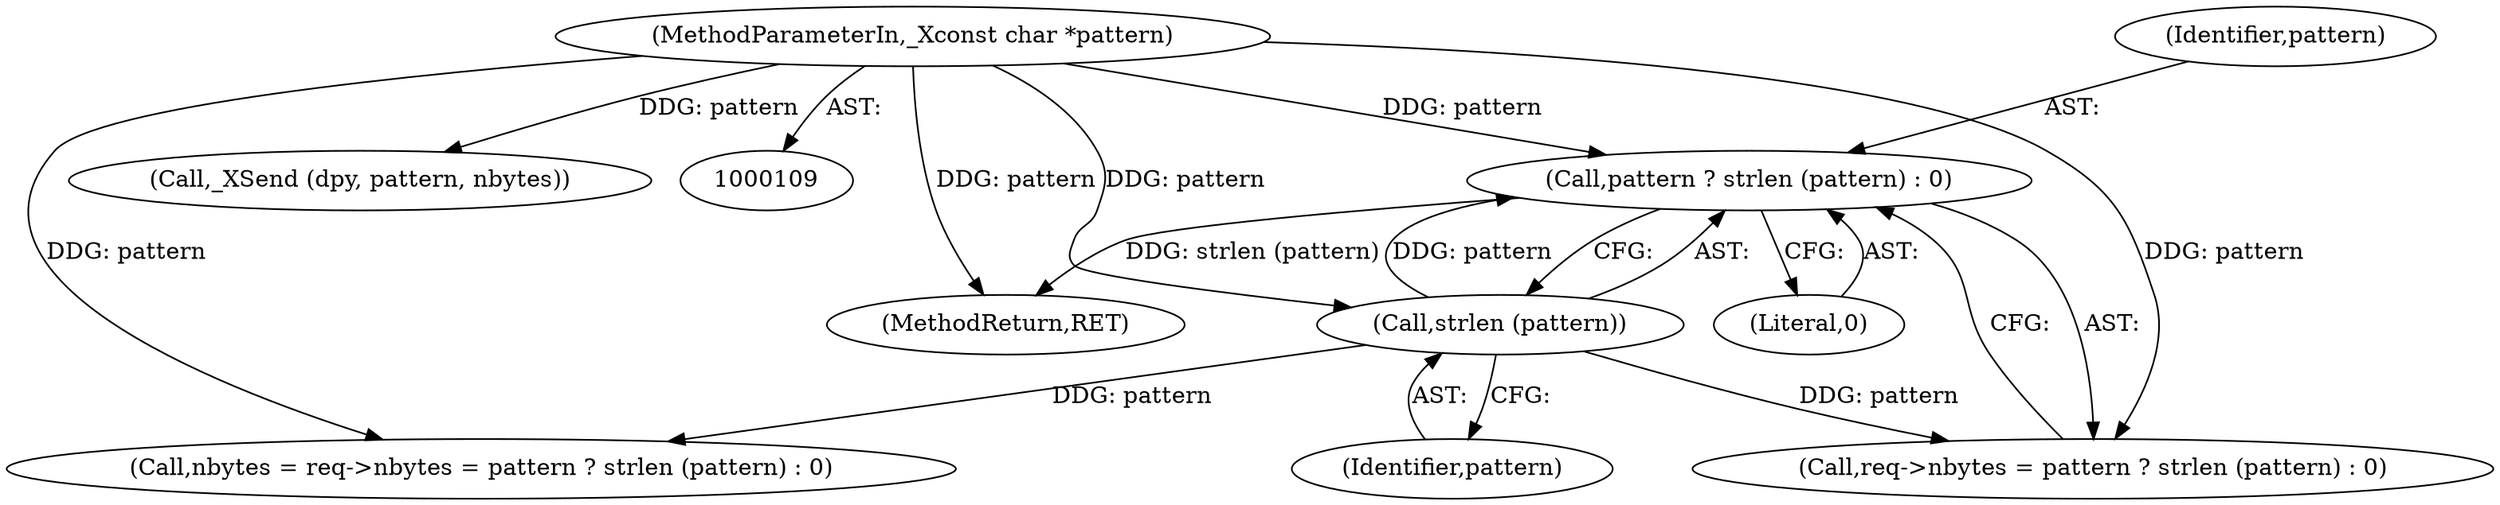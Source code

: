 digraph "0_libx11_8c29f1607a31dac0911e45a0dd3d74173822b3c9@API" {
"1000153" [label="(Call,pattern ? strlen (pattern) : 0)"];
"1000111" [label="(MethodParameterIn,_Xconst char *pattern)"];
"1000155" [label="(Call,strlen (pattern))"];
"1000155" [label="(Call,strlen (pattern))"];
"1000154" [label="(Identifier,pattern)"];
"1000370" [label="(MethodReturn,RET)"];
"1000156" [label="(Identifier,pattern)"];
"1000111" [label="(MethodParameterIn,_Xconst char *pattern)"];
"1000153" [label="(Call,pattern ? strlen (pattern) : 0)"];
"1000147" [label="(Call,nbytes = req->nbytes = pattern ? strlen (pattern) : 0)"];
"1000167" [label="(Call,_XSend (dpy, pattern, nbytes))"];
"1000157" [label="(Literal,0)"];
"1000149" [label="(Call,req->nbytes = pattern ? strlen (pattern) : 0)"];
"1000153" -> "1000149"  [label="AST: "];
"1000153" -> "1000155"  [label="CFG: "];
"1000153" -> "1000157"  [label="CFG: "];
"1000154" -> "1000153"  [label="AST: "];
"1000155" -> "1000153"  [label="AST: "];
"1000157" -> "1000153"  [label="AST: "];
"1000149" -> "1000153"  [label="CFG: "];
"1000153" -> "1000370"  [label="DDG: strlen (pattern)"];
"1000111" -> "1000153"  [label="DDG: pattern"];
"1000155" -> "1000153"  [label="DDG: pattern"];
"1000111" -> "1000109"  [label="AST: "];
"1000111" -> "1000370"  [label="DDG: pattern"];
"1000111" -> "1000147"  [label="DDG: pattern"];
"1000111" -> "1000149"  [label="DDG: pattern"];
"1000111" -> "1000155"  [label="DDG: pattern"];
"1000111" -> "1000167"  [label="DDG: pattern"];
"1000155" -> "1000156"  [label="CFG: "];
"1000156" -> "1000155"  [label="AST: "];
"1000155" -> "1000147"  [label="DDG: pattern"];
"1000155" -> "1000149"  [label="DDG: pattern"];
}
